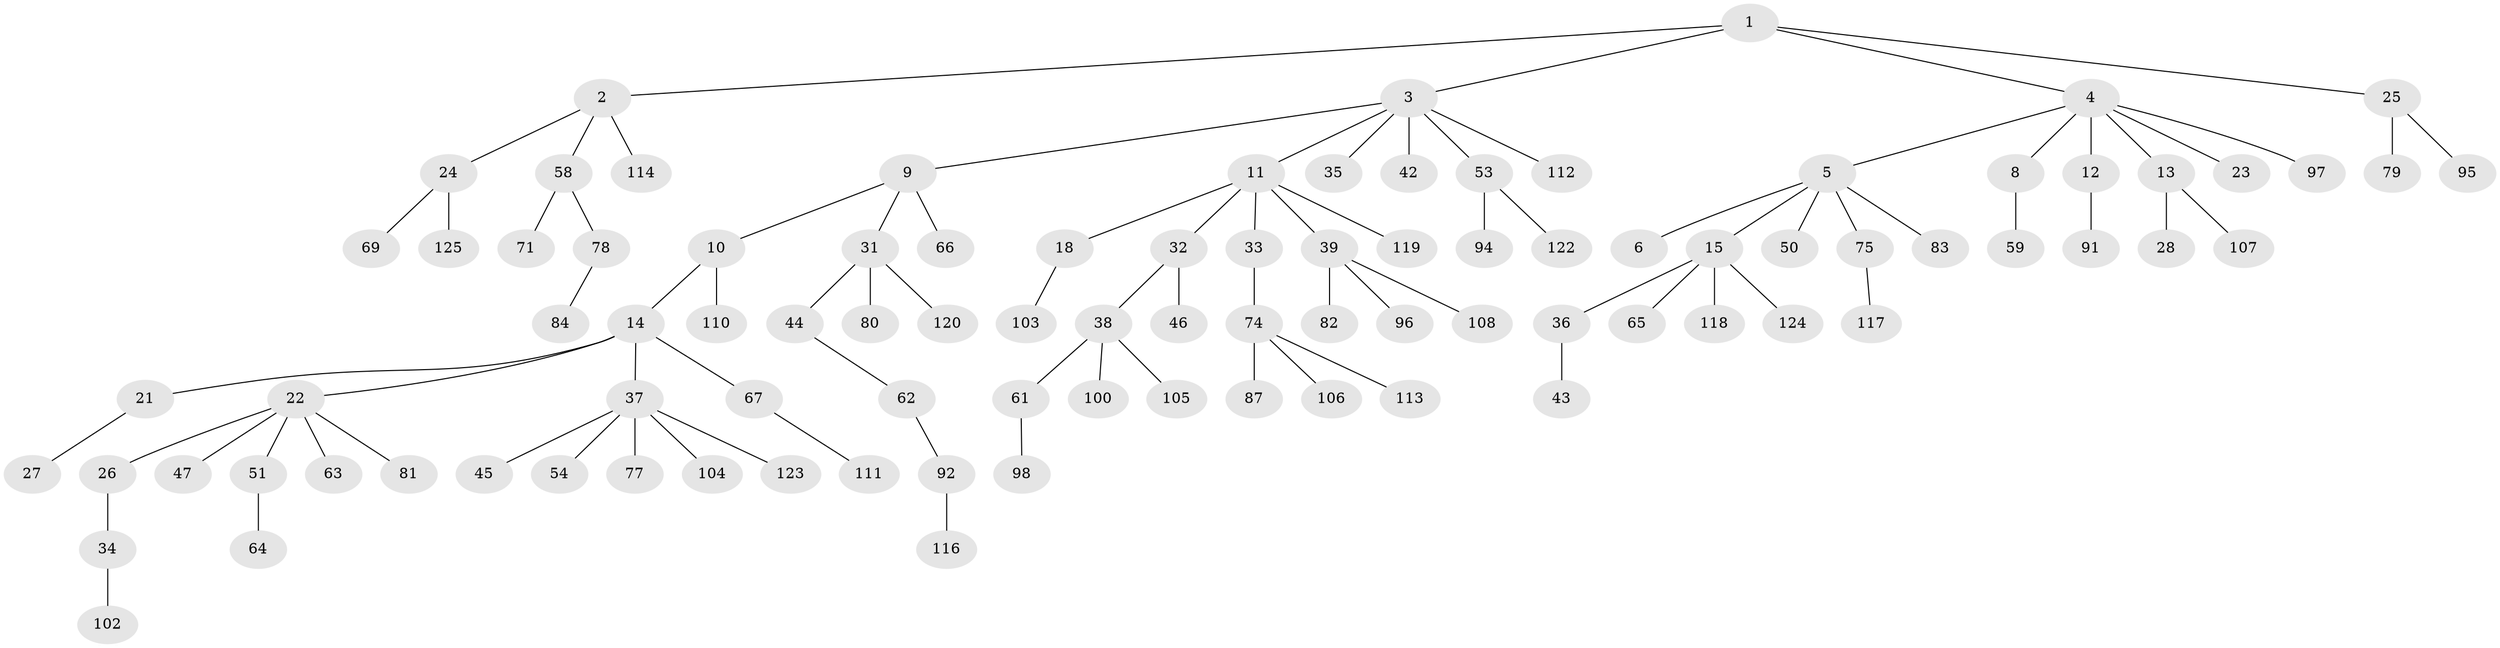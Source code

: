 // Generated by graph-tools (version 1.1) at 2025/24/03/03/25 07:24:05]
// undirected, 93 vertices, 92 edges
graph export_dot {
graph [start="1"]
  node [color=gray90,style=filled];
  1;
  2 [super="+16"];
  3 [super="+30"];
  4 [super="+7"];
  5 [super="+17"];
  6;
  8 [super="+19"];
  9;
  10 [super="+85"];
  11 [super="+29"];
  12 [super="+89"];
  13 [super="+49"];
  14 [super="+56"];
  15 [super="+48"];
  18 [super="+20"];
  21 [super="+57"];
  22 [super="+73"];
  23 [super="+52"];
  24 [super="+60"];
  25 [super="+88"];
  26;
  27;
  28;
  31 [super="+55"];
  32;
  33;
  34 [super="+86"];
  35;
  36;
  37 [super="+41"];
  38 [super="+68"];
  39 [super="+40"];
  42;
  43 [super="+90"];
  44 [super="+72"];
  45 [super="+101"];
  46;
  47;
  50;
  51;
  53 [super="+93"];
  54 [super="+76"];
  58;
  59 [super="+115"];
  61 [super="+126"];
  62;
  63;
  64;
  65;
  66;
  67 [super="+70"];
  69;
  71;
  74 [super="+109"];
  75 [super="+99"];
  77;
  78;
  79;
  80;
  81;
  82;
  83;
  84;
  87;
  91;
  92;
  94;
  95;
  96;
  97;
  98;
  100;
  102;
  103;
  104;
  105;
  106;
  107;
  108;
  110;
  111 [super="+121"];
  112;
  113;
  114;
  116;
  117;
  118;
  119;
  120;
  122;
  123;
  124;
  125;
  1 -- 2;
  1 -- 3;
  1 -- 4;
  1 -- 25;
  2 -- 58;
  2 -- 114;
  2 -- 24;
  3 -- 9;
  3 -- 11;
  3 -- 42;
  3 -- 53;
  3 -- 112;
  3 -- 35;
  4 -- 5;
  4 -- 8;
  4 -- 13;
  4 -- 97;
  4 -- 12;
  4 -- 23;
  5 -- 6;
  5 -- 15;
  5 -- 50;
  5 -- 75;
  5 -- 83;
  8 -- 59;
  9 -- 10;
  9 -- 31;
  9 -- 66;
  10 -- 14;
  10 -- 110;
  11 -- 18;
  11 -- 39;
  11 -- 32;
  11 -- 33;
  11 -- 119;
  12 -- 91;
  13 -- 28;
  13 -- 107;
  14 -- 21;
  14 -- 22;
  14 -- 37;
  14 -- 67;
  15 -- 36;
  15 -- 65;
  15 -- 124;
  15 -- 118;
  18 -- 103;
  21 -- 27;
  22 -- 26;
  22 -- 47;
  22 -- 51;
  22 -- 63;
  22 -- 81;
  24 -- 69;
  24 -- 125;
  25 -- 79;
  25 -- 95;
  26 -- 34;
  31 -- 44;
  31 -- 120;
  31 -- 80;
  32 -- 38;
  32 -- 46;
  33 -- 74;
  34 -- 102;
  36 -- 43;
  37 -- 45;
  37 -- 54;
  37 -- 104;
  37 -- 123;
  37 -- 77;
  38 -- 61;
  38 -- 105;
  38 -- 100;
  39 -- 96;
  39 -- 108;
  39 -- 82;
  44 -- 62;
  51 -- 64;
  53 -- 94;
  53 -- 122;
  58 -- 71;
  58 -- 78;
  61 -- 98;
  62 -- 92;
  67 -- 111;
  74 -- 87;
  74 -- 106;
  74 -- 113;
  75 -- 117;
  78 -- 84;
  92 -- 116;
}
